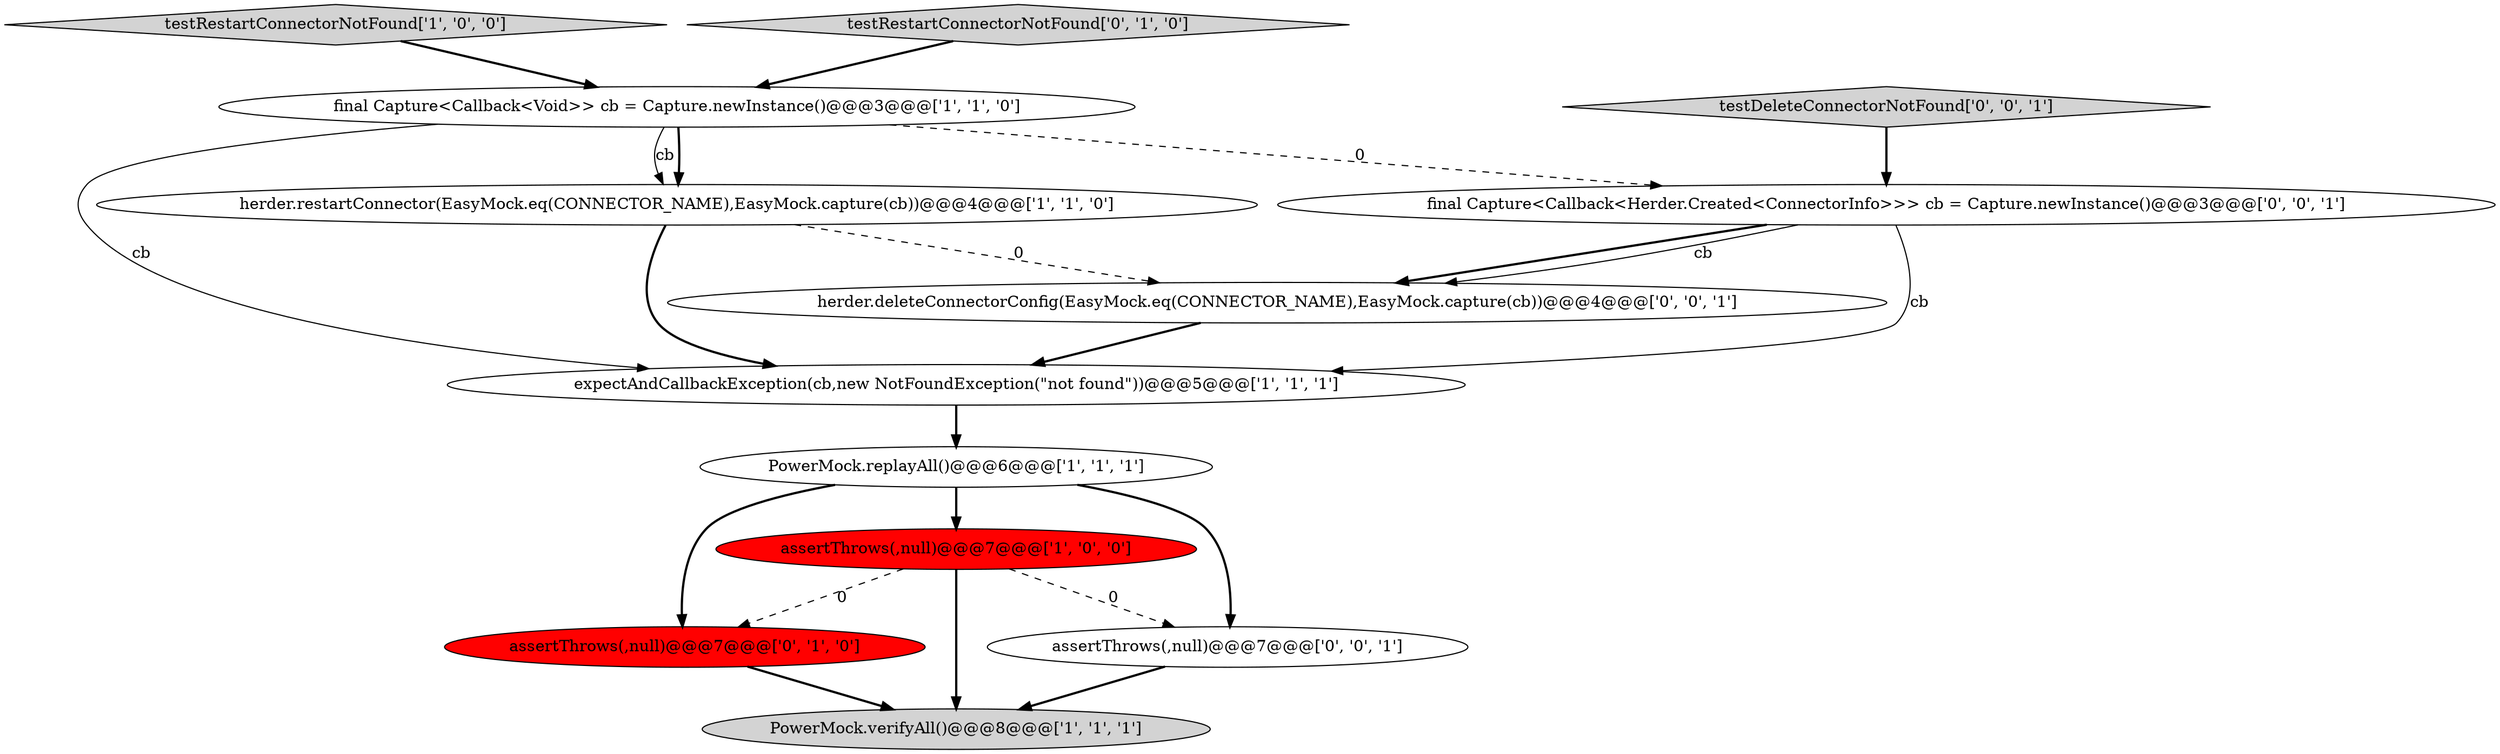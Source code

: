 digraph {
9 [style = filled, label = "final Capture<Callback<Herder.Created<ConnectorInfo>>> cb = Capture.newInstance()@@@3@@@['0', '0', '1']", fillcolor = white, shape = ellipse image = "AAA0AAABBB3BBB"];
11 [style = filled, label = "herder.deleteConnectorConfig(EasyMock.eq(CONNECTOR_NAME),EasyMock.capture(cb))@@@4@@@['0', '0', '1']", fillcolor = white, shape = ellipse image = "AAA0AAABBB3BBB"];
12 [style = filled, label = "testDeleteConnectorNotFound['0', '0', '1']", fillcolor = lightgray, shape = diamond image = "AAA0AAABBB3BBB"];
2 [style = filled, label = "PowerMock.replayAll()@@@6@@@['1', '1', '1']", fillcolor = white, shape = ellipse image = "AAA0AAABBB1BBB"];
3 [style = filled, label = "assertThrows(,null)@@@7@@@['1', '0', '0']", fillcolor = red, shape = ellipse image = "AAA1AAABBB1BBB"];
8 [style = filled, label = "assertThrows(,null)@@@7@@@['0', '1', '0']", fillcolor = red, shape = ellipse image = "AAA1AAABBB2BBB"];
4 [style = filled, label = "expectAndCallbackException(cb,new NotFoundException(\"not found\"))@@@5@@@['1', '1', '1']", fillcolor = white, shape = ellipse image = "AAA0AAABBB1BBB"];
0 [style = filled, label = "herder.restartConnector(EasyMock.eq(CONNECTOR_NAME),EasyMock.capture(cb))@@@4@@@['1', '1', '0']", fillcolor = white, shape = ellipse image = "AAA0AAABBB1BBB"];
5 [style = filled, label = "PowerMock.verifyAll()@@@8@@@['1', '1', '1']", fillcolor = lightgray, shape = ellipse image = "AAA0AAABBB1BBB"];
6 [style = filled, label = "testRestartConnectorNotFound['1', '0', '0']", fillcolor = lightgray, shape = diamond image = "AAA0AAABBB1BBB"];
10 [style = filled, label = "assertThrows(,null)@@@7@@@['0', '0', '1']", fillcolor = white, shape = ellipse image = "AAA0AAABBB3BBB"];
1 [style = filled, label = "final Capture<Callback<Void>> cb = Capture.newInstance()@@@3@@@['1', '1', '0']", fillcolor = white, shape = ellipse image = "AAA0AAABBB1BBB"];
7 [style = filled, label = "testRestartConnectorNotFound['0', '1', '0']", fillcolor = lightgray, shape = diamond image = "AAA0AAABBB2BBB"];
1->4 [style = solid, label="cb"];
7->1 [style = bold, label=""];
9->11 [style = bold, label=""];
2->3 [style = bold, label=""];
11->4 [style = bold, label=""];
1->9 [style = dashed, label="0"];
0->11 [style = dashed, label="0"];
1->0 [style = bold, label=""];
4->2 [style = bold, label=""];
2->10 [style = bold, label=""];
12->9 [style = bold, label=""];
1->0 [style = solid, label="cb"];
9->11 [style = solid, label="cb"];
6->1 [style = bold, label=""];
3->5 [style = bold, label=""];
10->5 [style = bold, label=""];
8->5 [style = bold, label=""];
0->4 [style = bold, label=""];
3->8 [style = dashed, label="0"];
3->10 [style = dashed, label="0"];
9->4 [style = solid, label="cb"];
2->8 [style = bold, label=""];
}
